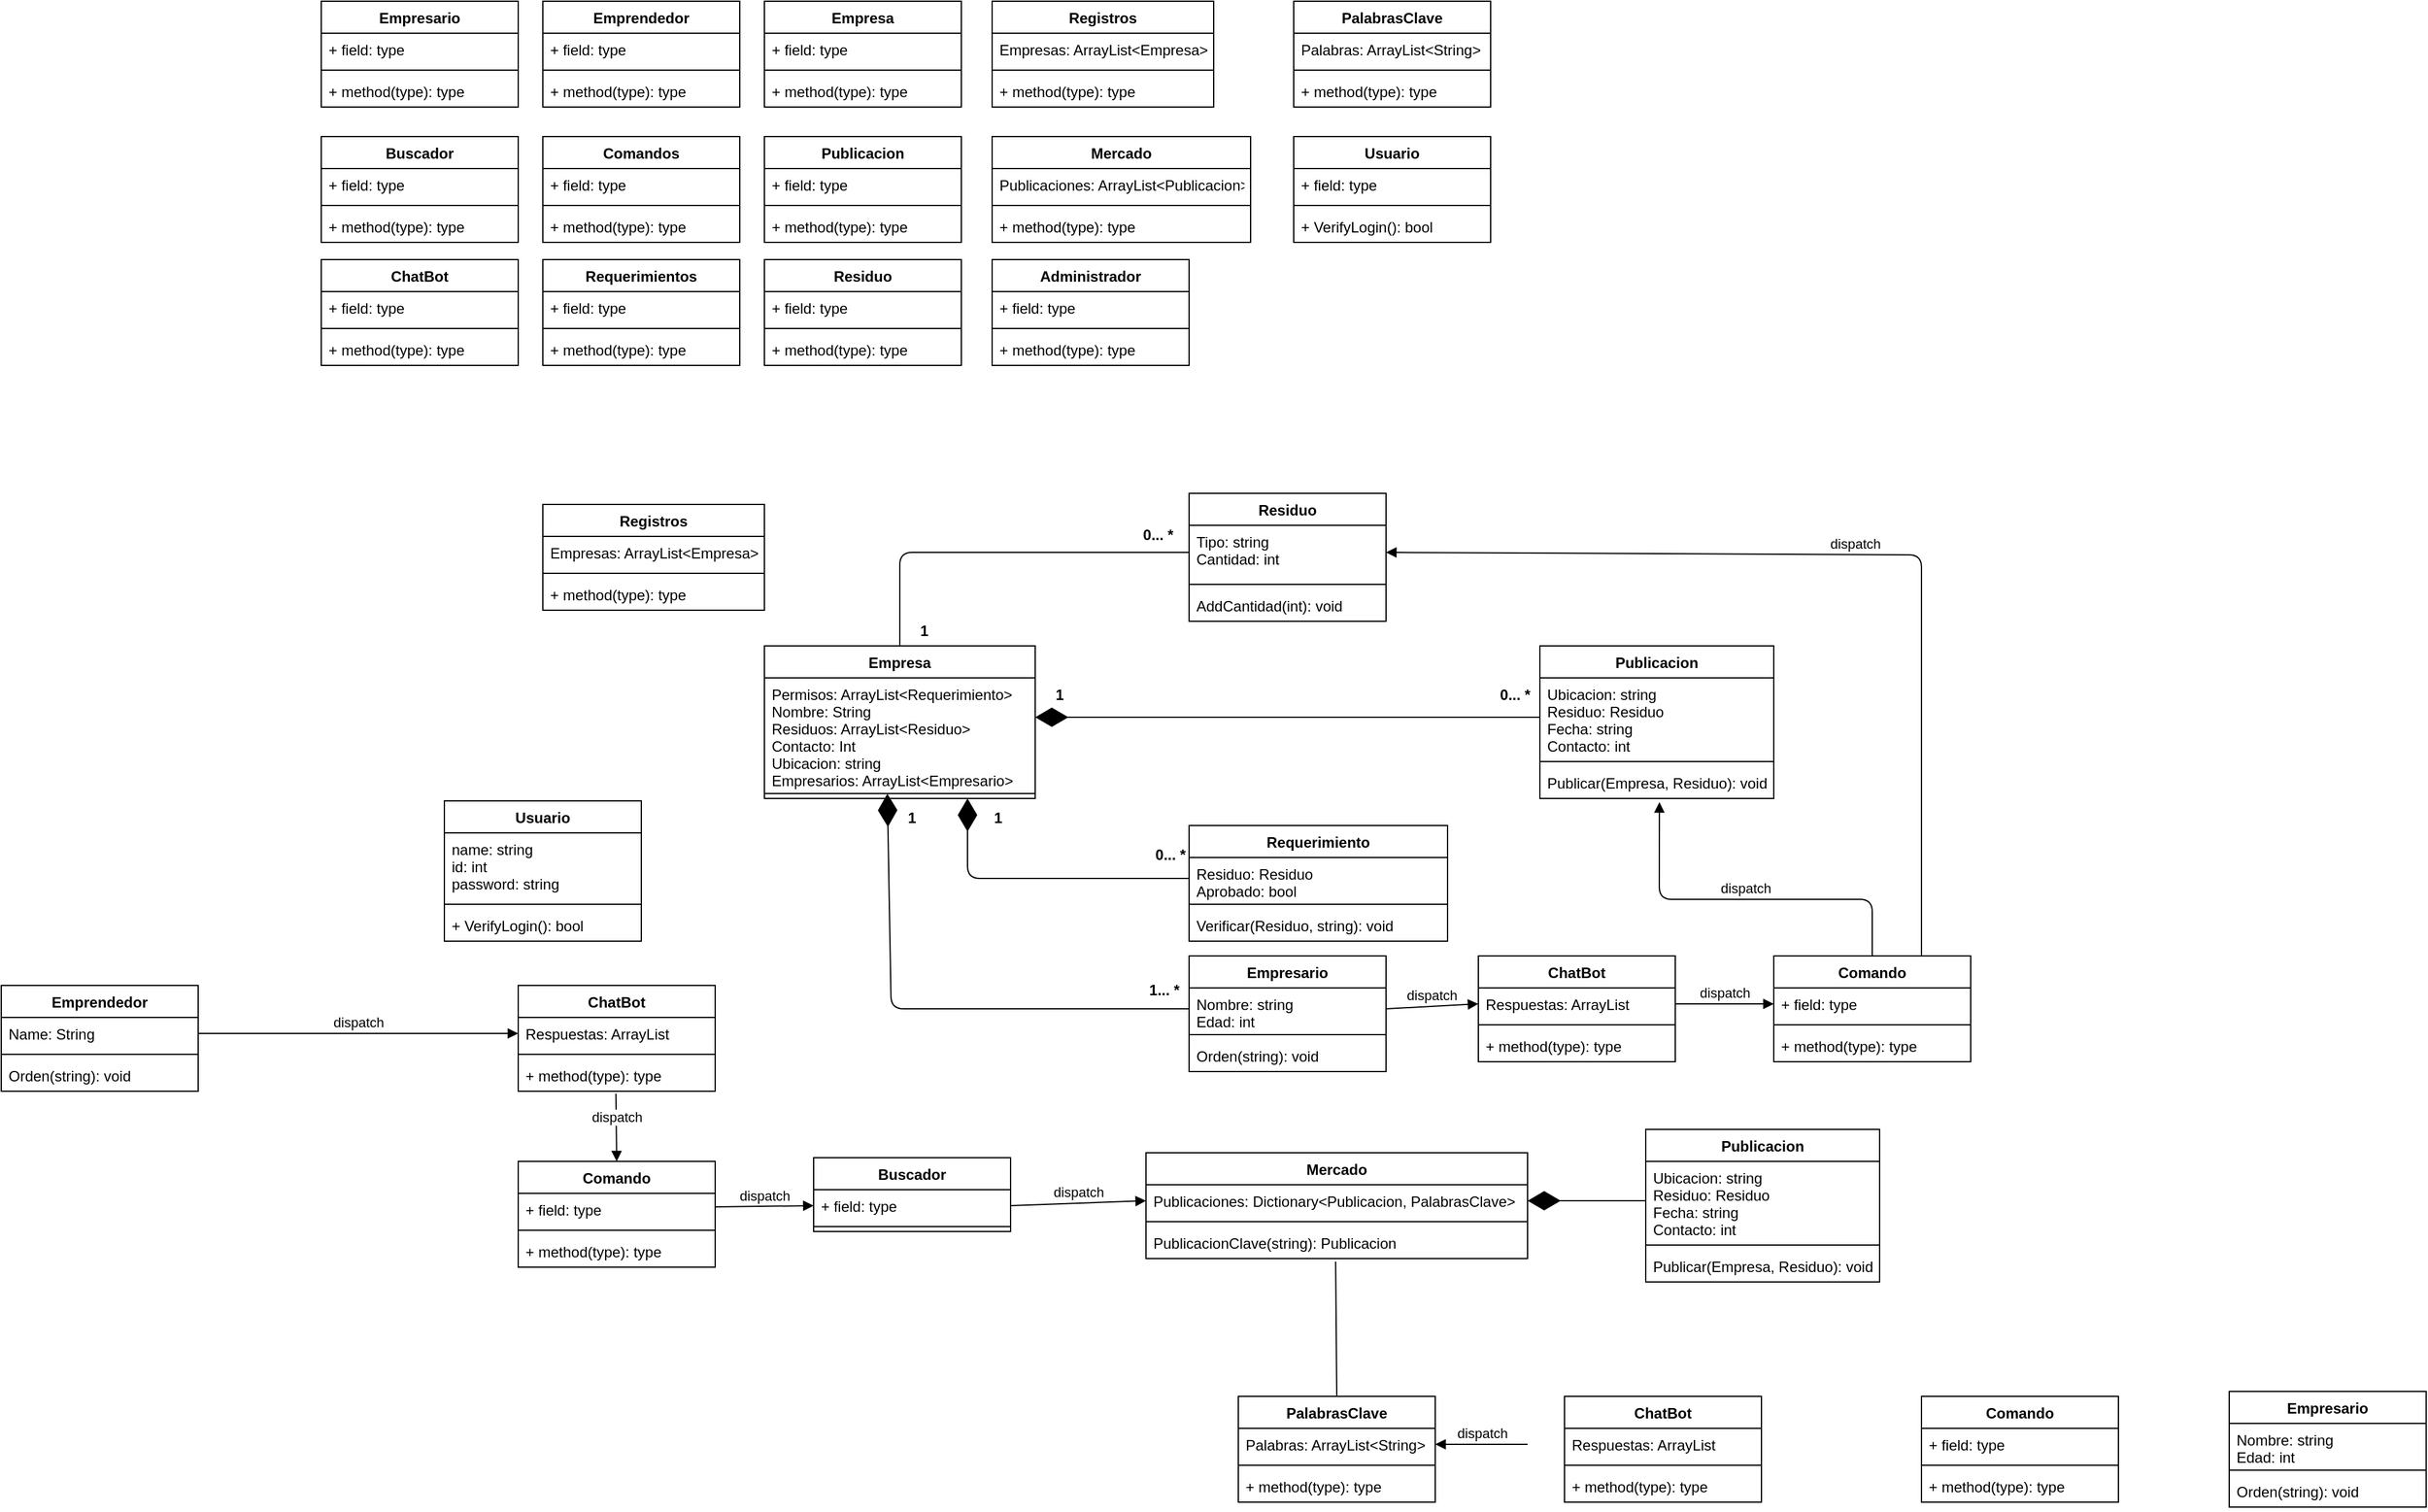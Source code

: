 <mxfile>
    <diagram id="tjDaMrP57I8unziG7F06" name="Page-1">
        <mxGraphModel dx="1410" dy="478" grid="1" gridSize="10" guides="1" tooltips="1" connect="1" arrows="1" fold="1" page="1" pageScale="1" pageWidth="827" pageHeight="1169" math="0" shadow="0">
            <root>
                <mxCell id="0"/>
                <mxCell id="1" parent="0"/>
                <mxCell id="2" value="Empresario" style="swimlane;fontStyle=1;align=center;verticalAlign=top;childLayout=stackLayout;horizontal=1;startSize=26;horizontalStack=0;resizeParent=1;resizeParentMax=0;resizeLast=0;collapsible=1;marginBottom=0;" parent="1" vertex="1">
                    <mxGeometry x="70" y="50" width="160" height="86" as="geometry"/>
                </mxCell>
                <mxCell id="3" value="+ field: type" style="text;strokeColor=none;fillColor=none;align=left;verticalAlign=top;spacingLeft=4;spacingRight=4;overflow=hidden;rotatable=0;points=[[0,0.5],[1,0.5]];portConstraint=eastwest;" parent="2" vertex="1">
                    <mxGeometry y="26" width="160" height="26" as="geometry"/>
                </mxCell>
                <mxCell id="4" value="" style="line;strokeWidth=1;fillColor=none;align=left;verticalAlign=middle;spacingTop=-1;spacingLeft=3;spacingRight=3;rotatable=0;labelPosition=right;points=[];portConstraint=eastwest;" parent="2" vertex="1">
                    <mxGeometry y="52" width="160" height="8" as="geometry"/>
                </mxCell>
                <mxCell id="5" value="+ method(type): type" style="text;strokeColor=none;fillColor=none;align=left;verticalAlign=top;spacingLeft=4;spacingRight=4;overflow=hidden;rotatable=0;points=[[0,0.5],[1,0.5]];portConstraint=eastwest;" parent="2" vertex="1">
                    <mxGeometry y="60" width="160" height="26" as="geometry"/>
                </mxCell>
                <mxCell id="6" value="Buscador" style="swimlane;fontStyle=1;align=center;verticalAlign=top;childLayout=stackLayout;horizontal=1;startSize=26;horizontalStack=0;resizeParent=1;resizeParentMax=0;resizeLast=0;collapsible=1;marginBottom=0;" parent="1" vertex="1">
                    <mxGeometry x="70" y="160" width="160" height="86" as="geometry"/>
                </mxCell>
                <mxCell id="7" value="+ field: type" style="text;strokeColor=none;fillColor=none;align=left;verticalAlign=top;spacingLeft=4;spacingRight=4;overflow=hidden;rotatable=0;points=[[0,0.5],[1,0.5]];portConstraint=eastwest;" parent="6" vertex="1">
                    <mxGeometry y="26" width="160" height="26" as="geometry"/>
                </mxCell>
                <mxCell id="8" value="" style="line;strokeWidth=1;fillColor=none;align=left;verticalAlign=middle;spacingTop=-1;spacingLeft=3;spacingRight=3;rotatable=0;labelPosition=right;points=[];portConstraint=eastwest;" parent="6" vertex="1">
                    <mxGeometry y="52" width="160" height="8" as="geometry"/>
                </mxCell>
                <mxCell id="9" value="+ method(type): type" style="text;strokeColor=none;fillColor=none;align=left;verticalAlign=top;spacingLeft=4;spacingRight=4;overflow=hidden;rotatable=0;points=[[0,0.5],[1,0.5]];portConstraint=eastwest;" parent="6" vertex="1">
                    <mxGeometry y="60" width="160" height="26" as="geometry"/>
                </mxCell>
                <mxCell id="10" value="Emprendedor" style="swimlane;fontStyle=1;align=center;verticalAlign=top;childLayout=stackLayout;horizontal=1;startSize=26;horizontalStack=0;resizeParent=1;resizeParentMax=0;resizeLast=0;collapsible=1;marginBottom=0;" parent="1" vertex="1">
                    <mxGeometry x="250" y="50" width="160" height="86" as="geometry"/>
                </mxCell>
                <mxCell id="11" value="+ field: type" style="text;strokeColor=none;fillColor=none;align=left;verticalAlign=top;spacingLeft=4;spacingRight=4;overflow=hidden;rotatable=0;points=[[0,0.5],[1,0.5]];portConstraint=eastwest;" parent="10" vertex="1">
                    <mxGeometry y="26" width="160" height="26" as="geometry"/>
                </mxCell>
                <mxCell id="12" value="" style="line;strokeWidth=1;fillColor=none;align=left;verticalAlign=middle;spacingTop=-1;spacingLeft=3;spacingRight=3;rotatable=0;labelPosition=right;points=[];portConstraint=eastwest;" parent="10" vertex="1">
                    <mxGeometry y="52" width="160" height="8" as="geometry"/>
                </mxCell>
                <mxCell id="13" value="+ method(type): type" style="text;strokeColor=none;fillColor=none;align=left;verticalAlign=top;spacingLeft=4;spacingRight=4;overflow=hidden;rotatable=0;points=[[0,0.5],[1,0.5]];portConstraint=eastwest;" parent="10" vertex="1">
                    <mxGeometry y="60" width="160" height="26" as="geometry"/>
                </mxCell>
                <mxCell id="14" value="Comandos" style="swimlane;fontStyle=1;align=center;verticalAlign=top;childLayout=stackLayout;horizontal=1;startSize=26;horizontalStack=0;resizeParent=1;resizeParentMax=0;resizeLast=0;collapsible=1;marginBottom=0;" parent="1" vertex="1">
                    <mxGeometry x="250" y="160" width="160" height="86" as="geometry"/>
                </mxCell>
                <mxCell id="15" value="+ field: type" style="text;strokeColor=none;fillColor=none;align=left;verticalAlign=top;spacingLeft=4;spacingRight=4;overflow=hidden;rotatable=0;points=[[0,0.5],[1,0.5]];portConstraint=eastwest;" parent="14" vertex="1">
                    <mxGeometry y="26" width="160" height="26" as="geometry"/>
                </mxCell>
                <mxCell id="16" value="" style="line;strokeWidth=1;fillColor=none;align=left;verticalAlign=middle;spacingTop=-1;spacingLeft=3;spacingRight=3;rotatable=0;labelPosition=right;points=[];portConstraint=eastwest;" parent="14" vertex="1">
                    <mxGeometry y="52" width="160" height="8" as="geometry"/>
                </mxCell>
                <mxCell id="17" value="+ method(type): type" style="text;strokeColor=none;fillColor=none;align=left;verticalAlign=top;spacingLeft=4;spacingRight=4;overflow=hidden;rotatable=0;points=[[0,0.5],[1,0.5]];portConstraint=eastwest;" parent="14" vertex="1">
                    <mxGeometry y="60" width="160" height="26" as="geometry"/>
                </mxCell>
                <mxCell id="18" value="Empresa" style="swimlane;fontStyle=1;align=center;verticalAlign=top;childLayout=stackLayout;horizontal=1;startSize=26;horizontalStack=0;resizeParent=1;resizeParentMax=0;resizeLast=0;collapsible=1;marginBottom=0;" parent="1" vertex="1">
                    <mxGeometry x="430" y="50" width="160" height="86" as="geometry"/>
                </mxCell>
                <mxCell id="19" value="+ field: type" style="text;strokeColor=none;fillColor=none;align=left;verticalAlign=top;spacingLeft=4;spacingRight=4;overflow=hidden;rotatable=0;points=[[0,0.5],[1,0.5]];portConstraint=eastwest;" parent="18" vertex="1">
                    <mxGeometry y="26" width="160" height="26" as="geometry"/>
                </mxCell>
                <mxCell id="20" value="" style="line;strokeWidth=1;fillColor=none;align=left;verticalAlign=middle;spacingTop=-1;spacingLeft=3;spacingRight=3;rotatable=0;labelPosition=right;points=[];portConstraint=eastwest;" parent="18" vertex="1">
                    <mxGeometry y="52" width="160" height="8" as="geometry"/>
                </mxCell>
                <mxCell id="21" value="+ method(type): type" style="text;strokeColor=none;fillColor=none;align=left;verticalAlign=top;spacingLeft=4;spacingRight=4;overflow=hidden;rotatable=0;points=[[0,0.5],[1,0.5]];portConstraint=eastwest;" parent="18" vertex="1">
                    <mxGeometry y="60" width="160" height="26" as="geometry"/>
                </mxCell>
                <mxCell id="22" value="Publicacion" style="swimlane;fontStyle=1;align=center;verticalAlign=top;childLayout=stackLayout;horizontal=1;startSize=26;horizontalStack=0;resizeParent=1;resizeParentMax=0;resizeLast=0;collapsible=1;marginBottom=0;" parent="1" vertex="1">
                    <mxGeometry x="430" y="160" width="160" height="86" as="geometry"/>
                </mxCell>
                <mxCell id="23" value="+ field: type" style="text;strokeColor=none;fillColor=none;align=left;verticalAlign=top;spacingLeft=4;spacingRight=4;overflow=hidden;rotatable=0;points=[[0,0.5],[1,0.5]];portConstraint=eastwest;" parent="22" vertex="1">
                    <mxGeometry y="26" width="160" height="26" as="geometry"/>
                </mxCell>
                <mxCell id="24" value="" style="line;strokeWidth=1;fillColor=none;align=left;verticalAlign=middle;spacingTop=-1;spacingLeft=3;spacingRight=3;rotatable=0;labelPosition=right;points=[];portConstraint=eastwest;" parent="22" vertex="1">
                    <mxGeometry y="52" width="160" height="8" as="geometry"/>
                </mxCell>
                <mxCell id="25" value="+ method(type): type" style="text;strokeColor=none;fillColor=none;align=left;verticalAlign=top;spacingLeft=4;spacingRight=4;overflow=hidden;rotatable=0;points=[[0,0.5],[1,0.5]];portConstraint=eastwest;" parent="22" vertex="1">
                    <mxGeometry y="60" width="160" height="26" as="geometry"/>
                </mxCell>
                <mxCell id="26" value="Requerimientos" style="swimlane;fontStyle=1;align=center;verticalAlign=top;childLayout=stackLayout;horizontal=1;startSize=26;horizontalStack=0;resizeParent=1;resizeParentMax=0;resizeLast=0;collapsible=1;marginBottom=0;" parent="1" vertex="1">
                    <mxGeometry x="250" y="260" width="160" height="86" as="geometry"/>
                </mxCell>
                <mxCell id="27" value="+ field: type" style="text;strokeColor=none;fillColor=none;align=left;verticalAlign=top;spacingLeft=4;spacingRight=4;overflow=hidden;rotatable=0;points=[[0,0.5],[1,0.5]];portConstraint=eastwest;" parent="26" vertex="1">
                    <mxGeometry y="26" width="160" height="26" as="geometry"/>
                </mxCell>
                <mxCell id="28" value="" style="line;strokeWidth=1;fillColor=none;align=left;verticalAlign=middle;spacingTop=-1;spacingLeft=3;spacingRight=3;rotatable=0;labelPosition=right;points=[];portConstraint=eastwest;" parent="26" vertex="1">
                    <mxGeometry y="52" width="160" height="8" as="geometry"/>
                </mxCell>
                <mxCell id="29" value="+ method(type): type" style="text;strokeColor=none;fillColor=none;align=left;verticalAlign=top;spacingLeft=4;spacingRight=4;overflow=hidden;rotatable=0;points=[[0,0.5],[1,0.5]];portConstraint=eastwest;" parent="26" vertex="1">
                    <mxGeometry y="60" width="160" height="26" as="geometry"/>
                </mxCell>
                <mxCell id="30" value="ChatBot" style="swimlane;fontStyle=1;align=center;verticalAlign=top;childLayout=stackLayout;horizontal=1;startSize=26;horizontalStack=0;resizeParent=1;resizeParentMax=0;resizeLast=0;collapsible=1;marginBottom=0;" parent="1" vertex="1">
                    <mxGeometry x="70" y="260" width="160" height="86" as="geometry"/>
                </mxCell>
                <mxCell id="31" value="+ field: type" style="text;strokeColor=none;fillColor=none;align=left;verticalAlign=top;spacingLeft=4;spacingRight=4;overflow=hidden;rotatable=0;points=[[0,0.5],[1,0.5]];portConstraint=eastwest;" parent="30" vertex="1">
                    <mxGeometry y="26" width="160" height="26" as="geometry"/>
                </mxCell>
                <mxCell id="32" value="" style="line;strokeWidth=1;fillColor=none;align=left;verticalAlign=middle;spacingTop=-1;spacingLeft=3;spacingRight=3;rotatable=0;labelPosition=right;points=[];portConstraint=eastwest;" parent="30" vertex="1">
                    <mxGeometry y="52" width="160" height="8" as="geometry"/>
                </mxCell>
                <mxCell id="33" value="+ method(type): type" style="text;strokeColor=none;fillColor=none;align=left;verticalAlign=top;spacingLeft=4;spacingRight=4;overflow=hidden;rotatable=0;points=[[0,0.5],[1,0.5]];portConstraint=eastwest;" parent="30" vertex="1">
                    <mxGeometry y="60" width="160" height="26" as="geometry"/>
                </mxCell>
                <mxCell id="34" value="Residuo" style="swimlane;fontStyle=1;align=center;verticalAlign=top;childLayout=stackLayout;horizontal=1;startSize=26;horizontalStack=0;resizeParent=1;resizeParentMax=0;resizeLast=0;collapsible=1;marginBottom=0;" parent="1" vertex="1">
                    <mxGeometry x="430" y="260" width="160" height="86" as="geometry"/>
                </mxCell>
                <mxCell id="35" value="+ field: type" style="text;strokeColor=none;fillColor=none;align=left;verticalAlign=top;spacingLeft=4;spacingRight=4;overflow=hidden;rotatable=0;points=[[0,0.5],[1,0.5]];portConstraint=eastwest;" parent="34" vertex="1">
                    <mxGeometry y="26" width="160" height="26" as="geometry"/>
                </mxCell>
                <mxCell id="36" value="" style="line;strokeWidth=1;fillColor=none;align=left;verticalAlign=middle;spacingTop=-1;spacingLeft=3;spacingRight=3;rotatable=0;labelPosition=right;points=[];portConstraint=eastwest;" parent="34" vertex="1">
                    <mxGeometry y="52" width="160" height="8" as="geometry"/>
                </mxCell>
                <mxCell id="37" value="+ method(type): type" style="text;strokeColor=none;fillColor=none;align=left;verticalAlign=top;spacingLeft=4;spacingRight=4;overflow=hidden;rotatable=0;points=[[0,0.5],[1,0.5]];portConstraint=eastwest;" parent="34" vertex="1">
                    <mxGeometry y="60" width="160" height="26" as="geometry"/>
                </mxCell>
                <mxCell id="38" value="Empresa" style="swimlane;fontStyle=1;align=center;verticalAlign=top;childLayout=stackLayout;horizontal=1;startSize=26;horizontalStack=0;resizeParent=1;resizeParentMax=0;resizeLast=0;collapsible=1;marginBottom=0;" parent="1" vertex="1">
                    <mxGeometry x="430" y="574" width="220" height="124" as="geometry"/>
                </mxCell>
                <mxCell id="39" value="Permisos: ArrayList&lt;Requerimiento&gt;&#10;Nombre: String&#10;Residuos: ArrayList&lt;Residuo&gt;&#10;Contacto: Int&#10;Ubicacion: string&#10;Empresarios: ArrayList&lt;Empresario&gt;" style="text;strokeColor=none;fillColor=none;align=left;verticalAlign=top;spacingLeft=4;spacingRight=4;overflow=hidden;rotatable=0;points=[[0,0.5],[1,0.5]];portConstraint=eastwest;" parent="38" vertex="1">
                    <mxGeometry y="26" width="220" height="90" as="geometry"/>
                </mxCell>
                <mxCell id="40" value="" style="line;strokeWidth=1;fillColor=none;align=left;verticalAlign=middle;spacingTop=-1;spacingLeft=3;spacingRight=3;rotatable=0;labelPosition=right;points=[];portConstraint=eastwest;" parent="38" vertex="1">
                    <mxGeometry y="116" width="220" height="8" as="geometry"/>
                </mxCell>
                <mxCell id="42" value="Residuo" style="swimlane;fontStyle=1;align=center;verticalAlign=top;childLayout=stackLayout;horizontal=1;startSize=26;horizontalStack=0;resizeParent=1;resizeParentMax=0;resizeLast=0;collapsible=1;marginBottom=0;" parent="1" vertex="1">
                    <mxGeometry x="775" y="450" width="160" height="104" as="geometry"/>
                </mxCell>
                <mxCell id="43" value="Tipo: string&#10;Cantidad: int" style="text;strokeColor=none;fillColor=none;align=left;verticalAlign=top;spacingLeft=4;spacingRight=4;overflow=hidden;rotatable=0;points=[[0,0.5],[1,0.5]];portConstraint=eastwest;" parent="42" vertex="1">
                    <mxGeometry y="26" width="160" height="44" as="geometry"/>
                </mxCell>
                <mxCell id="44" value="" style="line;strokeWidth=1;fillColor=none;align=left;verticalAlign=middle;spacingTop=-1;spacingLeft=3;spacingRight=3;rotatable=0;labelPosition=right;points=[];portConstraint=eastwest;" parent="42" vertex="1">
                    <mxGeometry y="70" width="160" height="8" as="geometry"/>
                </mxCell>
                <mxCell id="45" value="AddCantidad(int): void" style="text;strokeColor=none;fillColor=none;align=left;verticalAlign=top;spacingLeft=4;spacingRight=4;overflow=hidden;rotatable=0;points=[[0,0.5],[1,0.5]];portConstraint=eastwest;" parent="42" vertex="1">
                    <mxGeometry y="78" width="160" height="26" as="geometry"/>
                </mxCell>
                <mxCell id="46" value="Requerimiento" style="swimlane;fontStyle=1;align=center;verticalAlign=top;childLayout=stackLayout;horizontal=1;startSize=26;horizontalStack=0;resizeParent=1;resizeParentMax=0;resizeLast=0;collapsible=1;marginBottom=0;" parent="1" vertex="1">
                    <mxGeometry x="775" y="720" width="210" height="94" as="geometry"/>
                </mxCell>
                <mxCell id="47" value="Residuo: Residuo&#10;Aprobado: bool" style="text;strokeColor=none;fillColor=none;align=left;verticalAlign=top;spacingLeft=4;spacingRight=4;overflow=hidden;rotatable=0;points=[[0,0.5],[1,0.5]];portConstraint=eastwest;" parent="46" vertex="1">
                    <mxGeometry y="26" width="210" height="34" as="geometry"/>
                </mxCell>
                <mxCell id="48" value="" style="line;strokeWidth=1;fillColor=none;align=left;verticalAlign=middle;spacingTop=-1;spacingLeft=3;spacingRight=3;rotatable=0;labelPosition=right;points=[];portConstraint=eastwest;" parent="46" vertex="1">
                    <mxGeometry y="60" width="210" height="8" as="geometry"/>
                </mxCell>
                <mxCell id="49" value="Verificar(Residuo, string): void" style="text;strokeColor=none;fillColor=none;align=left;verticalAlign=top;spacingLeft=4;spacingRight=4;overflow=hidden;rotatable=0;points=[[0,0.5],[1,0.5]];portConstraint=eastwest;" parent="46" vertex="1">
                    <mxGeometry y="68" width="210" height="26" as="geometry"/>
                </mxCell>
                <mxCell id="50" value="Publicacion" style="swimlane;fontStyle=1;align=center;verticalAlign=top;childLayout=stackLayout;horizontal=1;startSize=26;horizontalStack=0;resizeParent=1;resizeParentMax=0;resizeLast=0;collapsible=1;marginBottom=0;" parent="1" vertex="1">
                    <mxGeometry x="1060" y="574" width="190" height="124" as="geometry"/>
                </mxCell>
                <mxCell id="51" value="Ubicacion: string&#10;Residuo: Residuo&#10;Fecha: string&#10;Contacto: int" style="text;strokeColor=none;fillColor=none;align=left;verticalAlign=top;spacingLeft=4;spacingRight=4;overflow=hidden;rotatable=0;points=[[0,0.5],[1,0.5]];portConstraint=eastwest;" parent="50" vertex="1">
                    <mxGeometry y="26" width="190" height="64" as="geometry"/>
                </mxCell>
                <mxCell id="52" value="" style="line;strokeWidth=1;fillColor=none;align=left;verticalAlign=middle;spacingTop=-1;spacingLeft=3;spacingRight=3;rotatable=0;labelPosition=right;points=[];portConstraint=eastwest;" parent="50" vertex="1">
                    <mxGeometry y="90" width="190" height="8" as="geometry"/>
                </mxCell>
                <mxCell id="53" value="Publicar(Empresa, Residuo): void" style="text;strokeColor=none;fillColor=none;align=left;verticalAlign=top;spacingLeft=4;spacingRight=4;overflow=hidden;rotatable=0;points=[[0,0.5],[1,0.5]];portConstraint=eastwest;" parent="50" vertex="1">
                    <mxGeometry y="98" width="190" height="26" as="geometry"/>
                </mxCell>
                <mxCell id="62" value="Emprendedor" style="swimlane;fontStyle=1;align=center;verticalAlign=top;childLayout=stackLayout;horizontal=1;startSize=26;horizontalStack=0;resizeParent=1;resizeParentMax=0;resizeLast=0;collapsible=1;marginBottom=0;" parent="1" vertex="1">
                    <mxGeometry x="-190" y="850" width="160" height="86" as="geometry"/>
                </mxCell>
                <mxCell id="63" value="Name: String" style="text;strokeColor=none;fillColor=none;align=left;verticalAlign=top;spacingLeft=4;spacingRight=4;overflow=hidden;rotatable=0;points=[[0,0.5],[1,0.5]];portConstraint=eastwest;" parent="62" vertex="1">
                    <mxGeometry y="26" width="160" height="26" as="geometry"/>
                </mxCell>
                <mxCell id="64" value="" style="line;strokeWidth=1;fillColor=none;align=left;verticalAlign=middle;spacingTop=-1;spacingLeft=3;spacingRight=3;rotatable=0;labelPosition=right;points=[];portConstraint=eastwest;" parent="62" vertex="1">
                    <mxGeometry y="52" width="160" height="8" as="geometry"/>
                </mxCell>
                <mxCell id="65" value="Orden(string): void" style="text;strokeColor=none;fillColor=none;align=left;verticalAlign=top;spacingLeft=4;spacingRight=4;overflow=hidden;rotatable=0;points=[[0,0.5],[1,0.5]];portConstraint=eastwest;" parent="62" vertex="1">
                    <mxGeometry y="60" width="160" height="26" as="geometry"/>
                </mxCell>
                <mxCell id="66" value="Comando" style="swimlane;fontStyle=1;align=center;verticalAlign=top;childLayout=stackLayout;horizontal=1;startSize=26;horizontalStack=0;resizeParent=1;resizeParentMax=0;resizeLast=0;collapsible=1;marginBottom=0;" parent="1" vertex="1">
                    <mxGeometry x="230" y="993" width="160" height="86" as="geometry"/>
                </mxCell>
                <mxCell id="67" value="+ field: type" style="text;strokeColor=none;fillColor=none;align=left;verticalAlign=top;spacingLeft=4;spacingRight=4;overflow=hidden;rotatable=0;points=[[0,0.5],[1,0.5]];portConstraint=eastwest;" parent="66" vertex="1">
                    <mxGeometry y="26" width="160" height="26" as="geometry"/>
                </mxCell>
                <mxCell id="68" value="" style="line;strokeWidth=1;fillColor=none;align=left;verticalAlign=middle;spacingTop=-1;spacingLeft=3;spacingRight=3;rotatable=0;labelPosition=right;points=[];portConstraint=eastwest;" parent="66" vertex="1">
                    <mxGeometry y="52" width="160" height="8" as="geometry"/>
                </mxCell>
                <mxCell id="69" value="+ method(type): type" style="text;strokeColor=none;fillColor=none;align=left;verticalAlign=top;spacingLeft=4;spacingRight=4;overflow=hidden;rotatable=0;points=[[0,0.5],[1,0.5]];portConstraint=eastwest;" parent="66" vertex="1">
                    <mxGeometry y="60" width="160" height="26" as="geometry"/>
                </mxCell>
                <mxCell id="70" value="ChatBot" style="swimlane;fontStyle=1;align=center;verticalAlign=top;childLayout=stackLayout;horizontal=1;startSize=26;horizontalStack=0;resizeParent=1;resizeParentMax=0;resizeLast=0;collapsible=1;marginBottom=0;" parent="1" vertex="1">
                    <mxGeometry x="230" y="850" width="160" height="86" as="geometry"/>
                </mxCell>
                <mxCell id="71" value="Respuestas: ArrayList" style="text;strokeColor=none;fillColor=none;align=left;verticalAlign=top;spacingLeft=4;spacingRight=4;overflow=hidden;rotatable=0;points=[[0,0.5],[1,0.5]];portConstraint=eastwest;" parent="70" vertex="1">
                    <mxGeometry y="26" width="160" height="26" as="geometry"/>
                </mxCell>
                <mxCell id="72" value="" style="line;strokeWidth=1;fillColor=none;align=left;verticalAlign=middle;spacingTop=-1;spacingLeft=3;spacingRight=3;rotatable=0;labelPosition=right;points=[];portConstraint=eastwest;" parent="70" vertex="1">
                    <mxGeometry y="52" width="160" height="8" as="geometry"/>
                </mxCell>
                <mxCell id="73" value="+ method(type): type" style="text;strokeColor=none;fillColor=none;align=left;verticalAlign=top;spacingLeft=4;spacingRight=4;overflow=hidden;rotatable=0;points=[[0,0.5],[1,0.5]];portConstraint=eastwest;" parent="70" vertex="1">
                    <mxGeometry y="60" width="160" height="26" as="geometry"/>
                </mxCell>
                <mxCell id="78" value="Registros&#10;" style="swimlane;fontStyle=1;align=center;verticalAlign=top;childLayout=stackLayout;horizontal=1;startSize=26;horizontalStack=0;resizeParent=1;resizeParentMax=0;resizeLast=0;collapsible=1;marginBottom=0;" vertex="1" parent="1">
                    <mxGeometry x="615" y="50" width="180" height="86" as="geometry"/>
                </mxCell>
                <mxCell id="79" value="Empresas: ArrayList&lt;Empresa&gt;" style="text;strokeColor=none;fillColor=none;align=left;verticalAlign=top;spacingLeft=4;spacingRight=4;overflow=hidden;rotatable=0;points=[[0,0.5],[1,0.5]];portConstraint=eastwest;" vertex="1" parent="78">
                    <mxGeometry y="26" width="180" height="26" as="geometry"/>
                </mxCell>
                <mxCell id="80" value="" style="line;strokeWidth=1;fillColor=none;align=left;verticalAlign=middle;spacingTop=-1;spacingLeft=3;spacingRight=3;rotatable=0;labelPosition=right;points=[];portConstraint=eastwest;" vertex="1" parent="78">
                    <mxGeometry y="52" width="180" height="8" as="geometry"/>
                </mxCell>
                <mxCell id="81" value="+ method(type): type" style="text;strokeColor=none;fillColor=none;align=left;verticalAlign=top;spacingLeft=4;spacingRight=4;overflow=hidden;rotatable=0;points=[[0,0.5],[1,0.5]];portConstraint=eastwest;" vertex="1" parent="78">
                    <mxGeometry y="60" width="180" height="26" as="geometry"/>
                </mxCell>
                <mxCell id="82" value="Mercado" style="swimlane;fontStyle=1;align=center;verticalAlign=top;childLayout=stackLayout;horizontal=1;startSize=26;horizontalStack=0;resizeParent=1;resizeParentMax=0;resizeLast=0;collapsible=1;marginBottom=0;" vertex="1" parent="1">
                    <mxGeometry x="615" y="160" width="210" height="86" as="geometry"/>
                </mxCell>
                <mxCell id="83" value="Publicaciones: ArrayList&lt;Publicacion&gt;" style="text;strokeColor=none;fillColor=none;align=left;verticalAlign=top;spacingLeft=4;spacingRight=4;overflow=hidden;rotatable=0;points=[[0,0.5],[1,0.5]];portConstraint=eastwest;" vertex="1" parent="82">
                    <mxGeometry y="26" width="210" height="26" as="geometry"/>
                </mxCell>
                <mxCell id="84" value="" style="line;strokeWidth=1;fillColor=none;align=left;verticalAlign=middle;spacingTop=-1;spacingLeft=3;spacingRight=3;rotatable=0;labelPosition=right;points=[];portConstraint=eastwest;" vertex="1" parent="82">
                    <mxGeometry y="52" width="210" height="8" as="geometry"/>
                </mxCell>
                <mxCell id="85" value="+ method(type): type" style="text;strokeColor=none;fillColor=none;align=left;verticalAlign=top;spacingLeft=4;spacingRight=4;overflow=hidden;rotatable=0;points=[[0,0.5],[1,0.5]];portConstraint=eastwest;" vertex="1" parent="82">
                    <mxGeometry y="60" width="210" height="26" as="geometry"/>
                </mxCell>
                <mxCell id="86" value="Administrador" style="swimlane;fontStyle=1;align=center;verticalAlign=top;childLayout=stackLayout;horizontal=1;startSize=26;horizontalStack=0;resizeParent=1;resizeParentMax=0;resizeLast=0;collapsible=1;marginBottom=0;" vertex="1" parent="1">
                    <mxGeometry x="615" y="260" width="160" height="86" as="geometry"/>
                </mxCell>
                <mxCell id="87" value="+ field: type" style="text;strokeColor=none;fillColor=none;align=left;verticalAlign=top;spacingLeft=4;spacingRight=4;overflow=hidden;rotatable=0;points=[[0,0.5],[1,0.5]];portConstraint=eastwest;" vertex="1" parent="86">
                    <mxGeometry y="26" width="160" height="26" as="geometry"/>
                </mxCell>
                <mxCell id="88" value="" style="line;strokeWidth=1;fillColor=none;align=left;verticalAlign=middle;spacingTop=-1;spacingLeft=3;spacingRight=3;rotatable=0;labelPosition=right;points=[];portConstraint=eastwest;" vertex="1" parent="86">
                    <mxGeometry y="52" width="160" height="8" as="geometry"/>
                </mxCell>
                <mxCell id="89" value="+ method(type): type" style="text;strokeColor=none;fillColor=none;align=left;verticalAlign=top;spacingLeft=4;spacingRight=4;overflow=hidden;rotatable=0;points=[[0,0.5],[1,0.5]];portConstraint=eastwest;" vertex="1" parent="86">
                    <mxGeometry y="60" width="160" height="26" as="geometry"/>
                </mxCell>
                <mxCell id="90" value="PalabrasClave" style="swimlane;fontStyle=1;align=center;verticalAlign=top;childLayout=stackLayout;horizontal=1;startSize=26;horizontalStack=0;resizeParent=1;resizeParentMax=0;resizeLast=0;collapsible=1;marginBottom=0;" vertex="1" parent="1">
                    <mxGeometry x="860" y="50" width="160" height="86" as="geometry"/>
                </mxCell>
                <mxCell id="91" value="Palabras: ArrayList&lt;String&gt;" style="text;strokeColor=none;fillColor=none;align=left;verticalAlign=top;spacingLeft=4;spacingRight=4;overflow=hidden;rotatable=0;points=[[0,0.5],[1,0.5]];portConstraint=eastwest;" vertex="1" parent="90">
                    <mxGeometry y="26" width="160" height="26" as="geometry"/>
                </mxCell>
                <mxCell id="92" value="" style="line;strokeWidth=1;fillColor=none;align=left;verticalAlign=middle;spacingTop=-1;spacingLeft=3;spacingRight=3;rotatable=0;labelPosition=right;points=[];portConstraint=eastwest;" vertex="1" parent="90">
                    <mxGeometry y="52" width="160" height="8" as="geometry"/>
                </mxCell>
                <mxCell id="93" value="+ method(type): type" style="text;strokeColor=none;fillColor=none;align=left;verticalAlign=top;spacingLeft=4;spacingRight=4;overflow=hidden;rotatable=0;points=[[0,0.5],[1,0.5]];portConstraint=eastwest;" vertex="1" parent="90">
                    <mxGeometry y="60" width="160" height="26" as="geometry"/>
                </mxCell>
                <mxCell id="101" value="Usuario" style="swimlane;fontStyle=1;align=center;verticalAlign=top;childLayout=stackLayout;horizontal=1;startSize=26;horizontalStack=0;resizeParent=1;resizeParentMax=0;resizeLast=0;collapsible=1;marginBottom=0;" vertex="1" parent="1">
                    <mxGeometry x="860" y="160" width="160" height="86" as="geometry"/>
                </mxCell>
                <mxCell id="102" value="+ field: type" style="text;strokeColor=none;fillColor=none;align=left;verticalAlign=top;spacingLeft=4;spacingRight=4;overflow=hidden;rotatable=0;points=[[0,0.5],[1,0.5]];portConstraint=eastwest;" vertex="1" parent="101">
                    <mxGeometry y="26" width="160" height="26" as="geometry"/>
                </mxCell>
                <mxCell id="103" value="" style="line;strokeWidth=1;fillColor=none;align=left;verticalAlign=middle;spacingTop=-1;spacingLeft=3;spacingRight=3;rotatable=0;labelPosition=right;points=[];portConstraint=eastwest;" vertex="1" parent="101">
                    <mxGeometry y="52" width="160" height="8" as="geometry"/>
                </mxCell>
                <mxCell id="104" value="+ VerifyLogin(): bool" style="text;strokeColor=none;fillColor=none;align=left;verticalAlign=top;spacingLeft=4;spacingRight=4;overflow=hidden;rotatable=0;points=[[0,0.5],[1,0.5]];portConstraint=eastwest;" vertex="1" parent="101">
                    <mxGeometry y="60" width="160" height="26" as="geometry"/>
                </mxCell>
                <mxCell id="116" value="" style="endArrow=diamondThin;endFill=1;endSize=24;html=1;exitX=0;exitY=0.5;exitDx=0;exitDy=0;" edge="1" parent="1" source="51">
                    <mxGeometry width="160" relative="1" as="geometry">
                        <mxPoint x="380" y="720" as="sourcePoint"/>
                        <mxPoint x="650" y="632" as="targetPoint"/>
                    </mxGeometry>
                </mxCell>
                <mxCell id="120" value="0... *" style="text;align=center;fontStyle=1;verticalAlign=middle;spacingLeft=3;spacingRight=3;strokeColor=none;rotatable=0;points=[[0,0.5],[1,0.5]];portConstraint=eastwest;" vertex="1" parent="1">
                    <mxGeometry x="710" y="470" width="80" height="26" as="geometry"/>
                </mxCell>
                <mxCell id="123" value="" style="endArrow=diamondThin;endFill=1;endSize=24;html=1;exitX=0;exitY=0.5;exitDx=0;exitDy=0;entryX=0.454;entryY=0.518;entryDx=0;entryDy=0;entryPerimeter=0;" edge="1" parent="1" target="40">
                    <mxGeometry width="160" relative="1" as="geometry">
                        <mxPoint x="775" y="869" as="sourcePoint"/>
                        <mxPoint x="532.74" y="724.676" as="targetPoint"/>
                        <Array as="points">
                            <mxPoint x="533" y="869"/>
                        </Array>
                    </mxGeometry>
                </mxCell>
                <mxCell id="124" value="1... *" style="text;align=center;fontStyle=1;verticalAlign=middle;spacingLeft=3;spacingRight=3;strokeColor=none;rotatable=0;points=[[0,0.5],[1,0.5]];portConstraint=eastwest;" vertex="1" parent="1">
                    <mxGeometry x="715" y="840" width="80" height="26" as="geometry"/>
                </mxCell>
                <mxCell id="125" value="1" style="text;align=center;fontStyle=1;verticalAlign=middle;spacingLeft=3;spacingRight=3;strokeColor=none;rotatable=0;points=[[0,0.5],[1,0.5]];portConstraint=eastwest;" vertex="1" parent="1">
                    <mxGeometry x="510" y="700" width="80" height="26" as="geometry"/>
                </mxCell>
                <mxCell id="127" value="" style="endArrow=diamondThin;endFill=1;endSize=24;html=1;exitX=0;exitY=0.5;exitDx=0;exitDy=0;entryX=0.75;entryY=1;entryDx=0;entryDy=0;" edge="1" parent="1" source="47" target="38">
                    <mxGeometry width="160" relative="1" as="geometry">
                        <mxPoint x="762.5" y="766.58" as="sourcePoint"/>
                        <mxPoint x="607.1" y="723.012" as="targetPoint"/>
                        <Array as="points">
                            <mxPoint x="595" y="763"/>
                        </Array>
                    </mxGeometry>
                </mxCell>
                <mxCell id="129" value="1" style="text;align=center;fontStyle=1;verticalAlign=middle;spacingLeft=3;spacingRight=3;strokeColor=none;rotatable=0;points=[[0,0.5],[1,0.5]];portConstraint=eastwest;" vertex="1" parent="1">
                    <mxGeometry x="630" y="600" width="80" height="26" as="geometry"/>
                </mxCell>
                <mxCell id="130" value="1" style="text;align=center;fontStyle=1;verticalAlign=middle;spacingLeft=3;spacingRight=3;strokeColor=none;rotatable=0;points=[[0,0.5],[1,0.5]];portConstraint=eastwest;" vertex="1" parent="1">
                    <mxGeometry x="580" y="700" width="80" height="26" as="geometry"/>
                </mxCell>
                <mxCell id="131" value="0... *" style="text;align=center;fontStyle=1;verticalAlign=middle;spacingLeft=3;spacingRight=3;strokeColor=none;rotatable=0;points=[[0,0.5],[1,0.5]];portConstraint=eastwest;" vertex="1" parent="1">
                    <mxGeometry x="1000" y="600" width="80" height="26" as="geometry"/>
                </mxCell>
                <mxCell id="132" value="0... *" style="text;align=center;fontStyle=1;verticalAlign=middle;spacingLeft=3;spacingRight=3;strokeColor=none;rotatable=0;points=[[0,0.5],[1,0.5]];portConstraint=eastwest;" vertex="1" parent="1">
                    <mxGeometry x="720" y="730" width="80" height="26" as="geometry"/>
                </mxCell>
                <mxCell id="133" value="" style="endArrow=none;html=1;exitX=0.5;exitY=0;exitDx=0;exitDy=0;entryX=0;entryY=0.5;entryDx=0;entryDy=0;" edge="1" parent="1" source="38" target="43">
                    <mxGeometry width="50" height="50" relative="1" as="geometry">
                        <mxPoint x="550" y="550" as="sourcePoint"/>
                        <mxPoint x="600" y="500" as="targetPoint"/>
                        <Array as="points">
                            <mxPoint x="540" y="498"/>
                        </Array>
                    </mxGeometry>
                </mxCell>
                <mxCell id="134" value="1" style="text;align=center;fontStyle=1;verticalAlign=middle;spacingLeft=3;spacingRight=3;strokeColor=none;rotatable=0;points=[[0,0.5],[1,0.5]];portConstraint=eastwest;" vertex="1" parent="1">
                    <mxGeometry x="520" y="548" width="80" height="26" as="geometry"/>
                </mxCell>
                <mxCell id="135" value="Usuario" style="swimlane;fontStyle=1;align=center;verticalAlign=top;childLayout=stackLayout;horizontal=1;startSize=26;horizontalStack=0;resizeParent=1;resizeParentMax=0;resizeLast=0;collapsible=1;marginBottom=0;" vertex="1" parent="1">
                    <mxGeometry x="170" y="700" width="160" height="114" as="geometry"/>
                </mxCell>
                <mxCell id="136" value="name: string&#10;id: int&#10;password: string&#10;" style="text;strokeColor=none;fillColor=none;align=left;verticalAlign=top;spacingLeft=4;spacingRight=4;overflow=hidden;rotatable=0;points=[[0,0.5],[1,0.5]];portConstraint=eastwest;" vertex="1" parent="135">
                    <mxGeometry y="26" width="160" height="54" as="geometry"/>
                </mxCell>
                <mxCell id="137" value="" style="line;strokeWidth=1;fillColor=none;align=left;verticalAlign=middle;spacingTop=-1;spacingLeft=3;spacingRight=3;rotatable=0;labelPosition=right;points=[];portConstraint=eastwest;" vertex="1" parent="135">
                    <mxGeometry y="80" width="160" height="8" as="geometry"/>
                </mxCell>
                <mxCell id="138" value="+ VerifyLogin(): bool" style="text;strokeColor=none;fillColor=none;align=left;verticalAlign=top;spacingLeft=4;spacingRight=4;overflow=hidden;rotatable=0;points=[[0,0.5],[1,0.5]];portConstraint=eastwest;" vertex="1" parent="135">
                    <mxGeometry y="88" width="160" height="26" as="geometry"/>
                </mxCell>
                <mxCell id="147" value="dispatch" style="html=1;verticalAlign=bottom;endArrow=block;entryX=0;entryY=0.5;entryDx=0;entryDy=0;" edge="1" parent="1" target="149">
                    <mxGeometry width="80" relative="1" as="geometry">
                        <mxPoint x="390" y="1030" as="sourcePoint"/>
                        <mxPoint x="470" y="1030" as="targetPoint"/>
                    </mxGeometry>
                </mxCell>
                <mxCell id="148" value="Buscador" style="swimlane;fontStyle=1;align=center;verticalAlign=top;childLayout=stackLayout;horizontal=1;startSize=26;horizontalStack=0;resizeParent=1;resizeParentMax=0;resizeLast=0;collapsible=1;marginBottom=0;" vertex="1" parent="1">
                    <mxGeometry x="470" y="990" width="160" height="60" as="geometry"/>
                </mxCell>
                <mxCell id="149" value="+ field: type" style="text;strokeColor=none;fillColor=none;align=left;verticalAlign=top;spacingLeft=4;spacingRight=4;overflow=hidden;rotatable=0;points=[[0,0.5],[1,0.5]];portConstraint=eastwest;" vertex="1" parent="148">
                    <mxGeometry y="26" width="160" height="26" as="geometry"/>
                </mxCell>
                <mxCell id="150" value="" style="line;strokeWidth=1;fillColor=none;align=left;verticalAlign=middle;spacingTop=-1;spacingLeft=3;spacingRight=3;rotatable=0;labelPosition=right;points=[];portConstraint=eastwest;" vertex="1" parent="148">
                    <mxGeometry y="52" width="160" height="8" as="geometry"/>
                </mxCell>
                <mxCell id="152" value="Mercado" style="swimlane;fontStyle=1;align=center;verticalAlign=top;childLayout=stackLayout;horizontal=1;startSize=26;horizontalStack=0;resizeParent=1;resizeParentMax=0;resizeLast=0;collapsible=1;marginBottom=0;" vertex="1" parent="1">
                    <mxGeometry x="740" y="986" width="310" height="86" as="geometry"/>
                </mxCell>
                <mxCell id="153" value="Publicaciones: Dictionary&lt;Publicacion, PalabrasClave&gt;" style="text;strokeColor=none;fillColor=none;align=left;verticalAlign=top;spacingLeft=4;spacingRight=4;overflow=hidden;rotatable=0;points=[[0,0.5],[1,0.5]];portConstraint=eastwest;" vertex="1" parent="152">
                    <mxGeometry y="26" width="310" height="26" as="geometry"/>
                </mxCell>
                <mxCell id="154" value="" style="line;strokeWidth=1;fillColor=none;align=left;verticalAlign=middle;spacingTop=-1;spacingLeft=3;spacingRight=3;rotatable=0;labelPosition=right;points=[];portConstraint=eastwest;" vertex="1" parent="152">
                    <mxGeometry y="52" width="310" height="8" as="geometry"/>
                </mxCell>
                <mxCell id="155" value="PublicacionClave(string): Publicacion" style="text;strokeColor=none;fillColor=none;align=left;verticalAlign=top;spacingLeft=4;spacingRight=4;overflow=hidden;rotatable=0;points=[[0,0.5],[1,0.5]];portConstraint=eastwest;" vertex="1" parent="152">
                    <mxGeometry y="60" width="310" height="26" as="geometry"/>
                </mxCell>
                <mxCell id="160" value="Comando" style="swimlane;fontStyle=1;align=center;verticalAlign=top;childLayout=stackLayout;horizontal=1;startSize=26;horizontalStack=0;resizeParent=1;resizeParentMax=0;resizeLast=0;collapsible=1;marginBottom=0;" vertex="1" parent="1">
                    <mxGeometry x="1250" y="826" width="160" height="86" as="geometry"/>
                </mxCell>
                <mxCell id="161" value="+ field: type" style="text;strokeColor=none;fillColor=none;align=left;verticalAlign=top;spacingLeft=4;spacingRight=4;overflow=hidden;rotatable=0;points=[[0,0.5],[1,0.5]];portConstraint=eastwest;" vertex="1" parent="160">
                    <mxGeometry y="26" width="160" height="26" as="geometry"/>
                </mxCell>
                <mxCell id="162" value="" style="line;strokeWidth=1;fillColor=none;align=left;verticalAlign=middle;spacingTop=-1;spacingLeft=3;spacingRight=3;rotatable=0;labelPosition=right;points=[];portConstraint=eastwest;" vertex="1" parent="160">
                    <mxGeometry y="52" width="160" height="8" as="geometry"/>
                </mxCell>
                <mxCell id="163" value="+ method(type): type" style="text;strokeColor=none;fillColor=none;align=left;verticalAlign=top;spacingLeft=4;spacingRight=4;overflow=hidden;rotatable=0;points=[[0,0.5],[1,0.5]];portConstraint=eastwest;" vertex="1" parent="160">
                    <mxGeometry y="60" width="160" height="26" as="geometry"/>
                </mxCell>
                <mxCell id="156" value="ChatBot" style="swimlane;fontStyle=1;align=center;verticalAlign=top;childLayout=stackLayout;horizontal=1;startSize=26;horizontalStack=0;resizeParent=1;resizeParentMax=0;resizeLast=0;collapsible=1;marginBottom=0;" vertex="1" parent="1">
                    <mxGeometry x="1010" y="826" width="160" height="86" as="geometry"/>
                </mxCell>
                <mxCell id="157" value="Respuestas: ArrayList" style="text;strokeColor=none;fillColor=none;align=left;verticalAlign=top;spacingLeft=4;spacingRight=4;overflow=hidden;rotatable=0;points=[[0,0.5],[1,0.5]];portConstraint=eastwest;" vertex="1" parent="156">
                    <mxGeometry y="26" width="160" height="26" as="geometry"/>
                </mxCell>
                <mxCell id="158" value="" style="line;strokeWidth=1;fillColor=none;align=left;verticalAlign=middle;spacingTop=-1;spacingLeft=3;spacingRight=3;rotatable=0;labelPosition=right;points=[];portConstraint=eastwest;" vertex="1" parent="156">
                    <mxGeometry y="52" width="160" height="8" as="geometry"/>
                </mxCell>
                <mxCell id="159" value="+ method(type): type" style="text;strokeColor=none;fillColor=none;align=left;verticalAlign=top;spacingLeft=4;spacingRight=4;overflow=hidden;rotatable=0;points=[[0,0.5],[1,0.5]];portConstraint=eastwest;" vertex="1" parent="156">
                    <mxGeometry y="60" width="160" height="26" as="geometry"/>
                </mxCell>
                <mxCell id="177" value="Empresario" style="swimlane;fontStyle=1;align=center;verticalAlign=top;childLayout=stackLayout;horizontal=1;startSize=26;horizontalStack=0;resizeParent=1;resizeParentMax=0;resizeLast=0;collapsible=1;marginBottom=0;" vertex="1" parent="1">
                    <mxGeometry x="775" y="826" width="160" height="94" as="geometry">
                        <mxRectangle x="775" y="826" width="100" height="26" as="alternateBounds"/>
                    </mxGeometry>
                </mxCell>
                <mxCell id="178" value="Nombre: string&#10;Edad: int" style="text;strokeColor=none;fillColor=none;align=left;verticalAlign=top;spacingLeft=4;spacingRight=4;overflow=hidden;rotatable=0;points=[[0,0.5],[1,0.5]];portConstraint=eastwest;" vertex="1" parent="177">
                    <mxGeometry y="26" width="160" height="34" as="geometry"/>
                </mxCell>
                <mxCell id="179" value="" style="line;strokeWidth=1;fillColor=none;align=left;verticalAlign=middle;spacingTop=-1;spacingLeft=3;spacingRight=3;rotatable=0;labelPosition=right;points=[];portConstraint=eastwest;" vertex="1" parent="177">
                    <mxGeometry y="60" width="160" height="8" as="geometry"/>
                </mxCell>
                <mxCell id="180" value="Orden(string): void" style="text;strokeColor=none;fillColor=none;align=left;verticalAlign=top;spacingLeft=4;spacingRight=4;overflow=hidden;rotatable=0;points=[[0,0.5],[1,0.5]];portConstraint=eastwest;" vertex="1" parent="177">
                    <mxGeometry y="68" width="160" height="26" as="geometry"/>
                </mxCell>
                <mxCell id="182" value="PalabrasClave" style="swimlane;fontStyle=1;align=center;verticalAlign=top;childLayout=stackLayout;horizontal=1;startSize=26;horizontalStack=0;resizeParent=1;resizeParentMax=0;resizeLast=0;collapsible=1;marginBottom=0;" vertex="1" parent="1">
                    <mxGeometry x="815" y="1184" width="160" height="86" as="geometry"/>
                </mxCell>
                <mxCell id="183" value="Palabras: ArrayList&lt;String&gt;" style="text;strokeColor=none;fillColor=none;align=left;verticalAlign=top;spacingLeft=4;spacingRight=4;overflow=hidden;rotatable=0;points=[[0,0.5],[1,0.5]];portConstraint=eastwest;" vertex="1" parent="182">
                    <mxGeometry y="26" width="160" height="26" as="geometry"/>
                </mxCell>
                <mxCell id="184" value="" style="line;strokeWidth=1;fillColor=none;align=left;verticalAlign=middle;spacingTop=-1;spacingLeft=3;spacingRight=3;rotatable=0;labelPosition=right;points=[];portConstraint=eastwest;" vertex="1" parent="182">
                    <mxGeometry y="52" width="160" height="8" as="geometry"/>
                </mxCell>
                <mxCell id="185" value="+ method(type): type" style="text;strokeColor=none;fillColor=none;align=left;verticalAlign=top;spacingLeft=4;spacingRight=4;overflow=hidden;rotatable=0;points=[[0,0.5],[1,0.5]];portConstraint=eastwest;" vertex="1" parent="182">
                    <mxGeometry y="60" width="160" height="26" as="geometry"/>
                </mxCell>
                <mxCell id="186" value="Registros&#10;" style="swimlane;fontStyle=1;align=center;verticalAlign=top;childLayout=stackLayout;horizontal=1;startSize=26;horizontalStack=0;resizeParent=1;resizeParentMax=0;resizeLast=0;collapsible=1;marginBottom=0;" vertex="1" parent="1">
                    <mxGeometry x="250" y="459" width="180" height="86" as="geometry"/>
                </mxCell>
                <mxCell id="187" value="Empresas: ArrayList&lt;Empresa&gt;" style="text;strokeColor=none;fillColor=none;align=left;verticalAlign=top;spacingLeft=4;spacingRight=4;overflow=hidden;rotatable=0;points=[[0,0.5],[1,0.5]];portConstraint=eastwest;" vertex="1" parent="186">
                    <mxGeometry y="26" width="180" height="26" as="geometry"/>
                </mxCell>
                <mxCell id="188" value="" style="line;strokeWidth=1;fillColor=none;align=left;verticalAlign=middle;spacingTop=-1;spacingLeft=3;spacingRight=3;rotatable=0;labelPosition=right;points=[];portConstraint=eastwest;" vertex="1" parent="186">
                    <mxGeometry y="52" width="180" height="8" as="geometry"/>
                </mxCell>
                <mxCell id="189" value="+ method(type): type" style="text;strokeColor=none;fillColor=none;align=left;verticalAlign=top;spacingLeft=4;spacingRight=4;overflow=hidden;rotatable=0;points=[[0,0.5],[1,0.5]];portConstraint=eastwest;" vertex="1" parent="186">
                    <mxGeometry y="60" width="180" height="26" as="geometry"/>
                </mxCell>
                <mxCell id="190" value="dispatch" style="html=1;verticalAlign=bottom;endArrow=block;exitX=0.5;exitY=0;exitDx=0;exitDy=0;entryX=0.511;entryY=1.115;entryDx=0;entryDy=0;entryPerimeter=0;" edge="1" parent="1" source="160" target="53">
                    <mxGeometry width="80" relative="1" as="geometry">
                        <mxPoint x="1040" y="770" as="sourcePoint"/>
                        <mxPoint x="1120" y="770" as="targetPoint"/>
                        <Array as="points">
                            <mxPoint x="1330" y="780"/>
                            <mxPoint x="1157" y="780"/>
                        </Array>
                    </mxGeometry>
                </mxCell>
                <mxCell id="191" value="dispatch" style="html=1;verticalAlign=bottom;endArrow=block;exitX=1;exitY=0.5;exitDx=0;exitDy=0;entryX=0;entryY=0.5;entryDx=0;entryDy=0;" edge="1" parent="1" source="157" target="161">
                    <mxGeometry width="80" relative="1" as="geometry">
                        <mxPoint x="1020" y="790" as="sourcePoint"/>
                        <mxPoint x="1100" y="790" as="targetPoint"/>
                    </mxGeometry>
                </mxCell>
                <mxCell id="192" value="dispatch" style="html=1;verticalAlign=bottom;endArrow=block;exitX=1;exitY=0.5;exitDx=0;exitDy=0;entryX=0;entryY=0.5;entryDx=0;entryDy=0;" edge="1" parent="1" source="178" target="157">
                    <mxGeometry width="80" relative="1" as="geometry">
                        <mxPoint x="960" y="900" as="sourcePoint"/>
                        <mxPoint x="1009" y="860" as="targetPoint"/>
                    </mxGeometry>
                </mxCell>
                <mxCell id="193" value="dispatch" style="html=1;verticalAlign=bottom;endArrow=block;entryX=1;entryY=0.5;entryDx=0;entryDy=0;exitX=0.75;exitY=0;exitDx=0;exitDy=0;" edge="1" parent="1" source="160" target="43">
                    <mxGeometry width="80" relative="1" as="geometry">
                        <mxPoint x="960" y="480" as="sourcePoint"/>
                        <mxPoint x="1040" y="480" as="targetPoint"/>
                        <Array as="points">
                            <mxPoint x="1370" y="500"/>
                        </Array>
                    </mxGeometry>
                </mxCell>
                <mxCell id="194" value="dispatch" style="html=1;verticalAlign=bottom;endArrow=block;entryX=0;entryY=0.5;entryDx=0;entryDy=0;exitX=1;exitY=0.5;exitDx=0;exitDy=0;" edge="1" parent="1" source="149" target="153">
                    <mxGeometry width="80" relative="1" as="geometry">
                        <mxPoint x="550" y="1130" as="sourcePoint"/>
                        <mxPoint x="630" y="1130" as="targetPoint"/>
                    </mxGeometry>
                </mxCell>
                <mxCell id="198" value="dispatch" style="html=1;verticalAlign=bottom;endArrow=block;exitX=1;exitY=0.5;exitDx=0;exitDy=0;entryX=0;entryY=0.5;entryDx=0;entryDy=0;" edge="1" parent="1" source="63" target="71">
                    <mxGeometry width="80" relative="1" as="geometry">
                        <mxPoint x="60" y="930" as="sourcePoint"/>
                        <mxPoint x="140" y="930" as="targetPoint"/>
                    </mxGeometry>
                </mxCell>
                <mxCell id="199" value="dispatch" style="html=1;verticalAlign=bottom;endArrow=block;entryX=0.5;entryY=0;entryDx=0;entryDy=0;exitX=0.496;exitY=1.077;exitDx=0;exitDy=0;exitPerimeter=0;" edge="1" parent="1" source="73" target="66">
                    <mxGeometry width="80" relative="1" as="geometry">
                        <mxPoint x="-20" y="1010" as="sourcePoint"/>
                        <mxPoint x="60" y="1010" as="targetPoint"/>
                    </mxGeometry>
                </mxCell>
                <mxCell id="201" value="" style="endArrow=none;html=1;entryX=0.497;entryY=1.095;entryDx=0;entryDy=0;entryPerimeter=0;exitX=0.5;exitY=0;exitDx=0;exitDy=0;" edge="1" parent="1" source="182" target="155">
                    <mxGeometry width="50" height="50" relative="1" as="geometry">
                        <mxPoint x="810" y="1160" as="sourcePoint"/>
                        <mxPoint x="860" y="1110" as="targetPoint"/>
                    </mxGeometry>
                </mxCell>
                <mxCell id="202" value="Empresario" style="swimlane;fontStyle=1;align=center;verticalAlign=top;childLayout=stackLayout;horizontal=1;startSize=26;horizontalStack=0;resizeParent=1;resizeParentMax=0;resizeLast=0;collapsible=1;marginBottom=0;" vertex="1" parent="1">
                    <mxGeometry x="1620" y="1180" width="160" height="94" as="geometry">
                        <mxRectangle x="775" y="826" width="100" height="26" as="alternateBounds"/>
                    </mxGeometry>
                </mxCell>
                <mxCell id="203" value="Nombre: string&#10;Edad: int" style="text;strokeColor=none;fillColor=none;align=left;verticalAlign=top;spacingLeft=4;spacingRight=4;overflow=hidden;rotatable=0;points=[[0,0.5],[1,0.5]];portConstraint=eastwest;" vertex="1" parent="202">
                    <mxGeometry y="26" width="160" height="34" as="geometry"/>
                </mxCell>
                <mxCell id="204" value="" style="line;strokeWidth=1;fillColor=none;align=left;verticalAlign=middle;spacingTop=-1;spacingLeft=3;spacingRight=3;rotatable=0;labelPosition=right;points=[];portConstraint=eastwest;" vertex="1" parent="202">
                    <mxGeometry y="60" width="160" height="8" as="geometry"/>
                </mxCell>
                <mxCell id="205" value="Orden(string): void" style="text;strokeColor=none;fillColor=none;align=left;verticalAlign=top;spacingLeft=4;spacingRight=4;overflow=hidden;rotatable=0;points=[[0,0.5],[1,0.5]];portConstraint=eastwest;" vertex="1" parent="202">
                    <mxGeometry y="68" width="160" height="26" as="geometry"/>
                </mxCell>
                <mxCell id="206" value="ChatBot" style="swimlane;fontStyle=1;align=center;verticalAlign=top;childLayout=stackLayout;horizontal=1;startSize=26;horizontalStack=0;resizeParent=1;resizeParentMax=0;resizeLast=0;collapsible=1;marginBottom=0;" vertex="1" parent="1">
                    <mxGeometry x="1080" y="1184" width="160" height="86" as="geometry"/>
                </mxCell>
                <mxCell id="207" value="Respuestas: ArrayList" style="text;strokeColor=none;fillColor=none;align=left;verticalAlign=top;spacingLeft=4;spacingRight=4;overflow=hidden;rotatable=0;points=[[0,0.5],[1,0.5]];portConstraint=eastwest;" vertex="1" parent="206">
                    <mxGeometry y="26" width="160" height="26" as="geometry"/>
                </mxCell>
                <mxCell id="208" value="" style="line;strokeWidth=1;fillColor=none;align=left;verticalAlign=middle;spacingTop=-1;spacingLeft=3;spacingRight=3;rotatable=0;labelPosition=right;points=[];portConstraint=eastwest;" vertex="1" parent="206">
                    <mxGeometry y="52" width="160" height="8" as="geometry"/>
                </mxCell>
                <mxCell id="209" value="+ method(type): type" style="text;strokeColor=none;fillColor=none;align=left;verticalAlign=top;spacingLeft=4;spacingRight=4;overflow=hidden;rotatable=0;points=[[0,0.5],[1,0.5]];portConstraint=eastwest;" vertex="1" parent="206">
                    <mxGeometry y="60" width="160" height="26" as="geometry"/>
                </mxCell>
                <mxCell id="210" value="Comando" style="swimlane;fontStyle=1;align=center;verticalAlign=top;childLayout=stackLayout;horizontal=1;startSize=26;horizontalStack=0;resizeParent=1;resizeParentMax=0;resizeLast=0;collapsible=1;marginBottom=0;" vertex="1" parent="1">
                    <mxGeometry x="1370" y="1184" width="160" height="86" as="geometry"/>
                </mxCell>
                <mxCell id="211" value="+ field: type" style="text;strokeColor=none;fillColor=none;align=left;verticalAlign=top;spacingLeft=4;spacingRight=4;overflow=hidden;rotatable=0;points=[[0,0.5],[1,0.5]];portConstraint=eastwest;" vertex="1" parent="210">
                    <mxGeometry y="26" width="160" height="26" as="geometry"/>
                </mxCell>
                <mxCell id="212" value="" style="line;strokeWidth=1;fillColor=none;align=left;verticalAlign=middle;spacingTop=-1;spacingLeft=3;spacingRight=3;rotatable=0;labelPosition=right;points=[];portConstraint=eastwest;" vertex="1" parent="210">
                    <mxGeometry y="52" width="160" height="8" as="geometry"/>
                </mxCell>
                <mxCell id="213" value="+ method(type): type" style="text;strokeColor=none;fillColor=none;align=left;verticalAlign=top;spacingLeft=4;spacingRight=4;overflow=hidden;rotatable=0;points=[[0,0.5],[1,0.5]];portConstraint=eastwest;" vertex="1" parent="210">
                    <mxGeometry y="60" width="160" height="26" as="geometry"/>
                </mxCell>
                <mxCell id="214" value="dispatch" style="html=1;verticalAlign=bottom;endArrow=block;entryX=1;entryY=0.5;entryDx=0;entryDy=0;" edge="1" parent="1" target="183">
                    <mxGeometry width="80" relative="1" as="geometry">
                        <mxPoint x="1050" y="1223" as="sourcePoint"/>
                        <mxPoint x="1220" y="1080" as="targetPoint"/>
                    </mxGeometry>
                </mxCell>
                <mxCell id="215" value="Publicacion" style="swimlane;fontStyle=1;align=center;verticalAlign=top;childLayout=stackLayout;horizontal=1;startSize=26;horizontalStack=0;resizeParent=1;resizeParentMax=0;resizeLast=0;collapsible=1;marginBottom=0;" vertex="1" parent="1">
                    <mxGeometry x="1146" y="967" width="190" height="124" as="geometry"/>
                </mxCell>
                <mxCell id="216" value="Ubicacion: string&#10;Residuo: Residuo&#10;Fecha: string&#10;Contacto: int" style="text;strokeColor=none;fillColor=none;align=left;verticalAlign=top;spacingLeft=4;spacingRight=4;overflow=hidden;rotatable=0;points=[[0,0.5],[1,0.5]];portConstraint=eastwest;" vertex="1" parent="215">
                    <mxGeometry y="26" width="190" height="64" as="geometry"/>
                </mxCell>
                <mxCell id="217" value="" style="line;strokeWidth=1;fillColor=none;align=left;verticalAlign=middle;spacingTop=-1;spacingLeft=3;spacingRight=3;rotatable=0;labelPosition=right;points=[];portConstraint=eastwest;" vertex="1" parent="215">
                    <mxGeometry y="90" width="190" height="8" as="geometry"/>
                </mxCell>
                <mxCell id="218" value="Publicar(Empresa, Residuo): void" style="text;strokeColor=none;fillColor=none;align=left;verticalAlign=top;spacingLeft=4;spacingRight=4;overflow=hidden;rotatable=0;points=[[0,0.5],[1,0.5]];portConstraint=eastwest;" vertex="1" parent="215">
                    <mxGeometry y="98" width="190" height="26" as="geometry"/>
                </mxCell>
                <mxCell id="220" value="" style="endArrow=diamondThin;endFill=1;endSize=24;html=1;entryX=1;entryY=0.5;entryDx=0;entryDy=0;" edge="1" parent="1" source="216" target="153">
                    <mxGeometry width="160" relative="1" as="geometry">
                        <mxPoint x="1790" y="1072" as="sourcePoint"/>
                        <mxPoint x="1380" y="1072" as="targetPoint"/>
                    </mxGeometry>
                </mxCell>
            </root>
        </mxGraphModel>
    </diagram>
</mxfile>